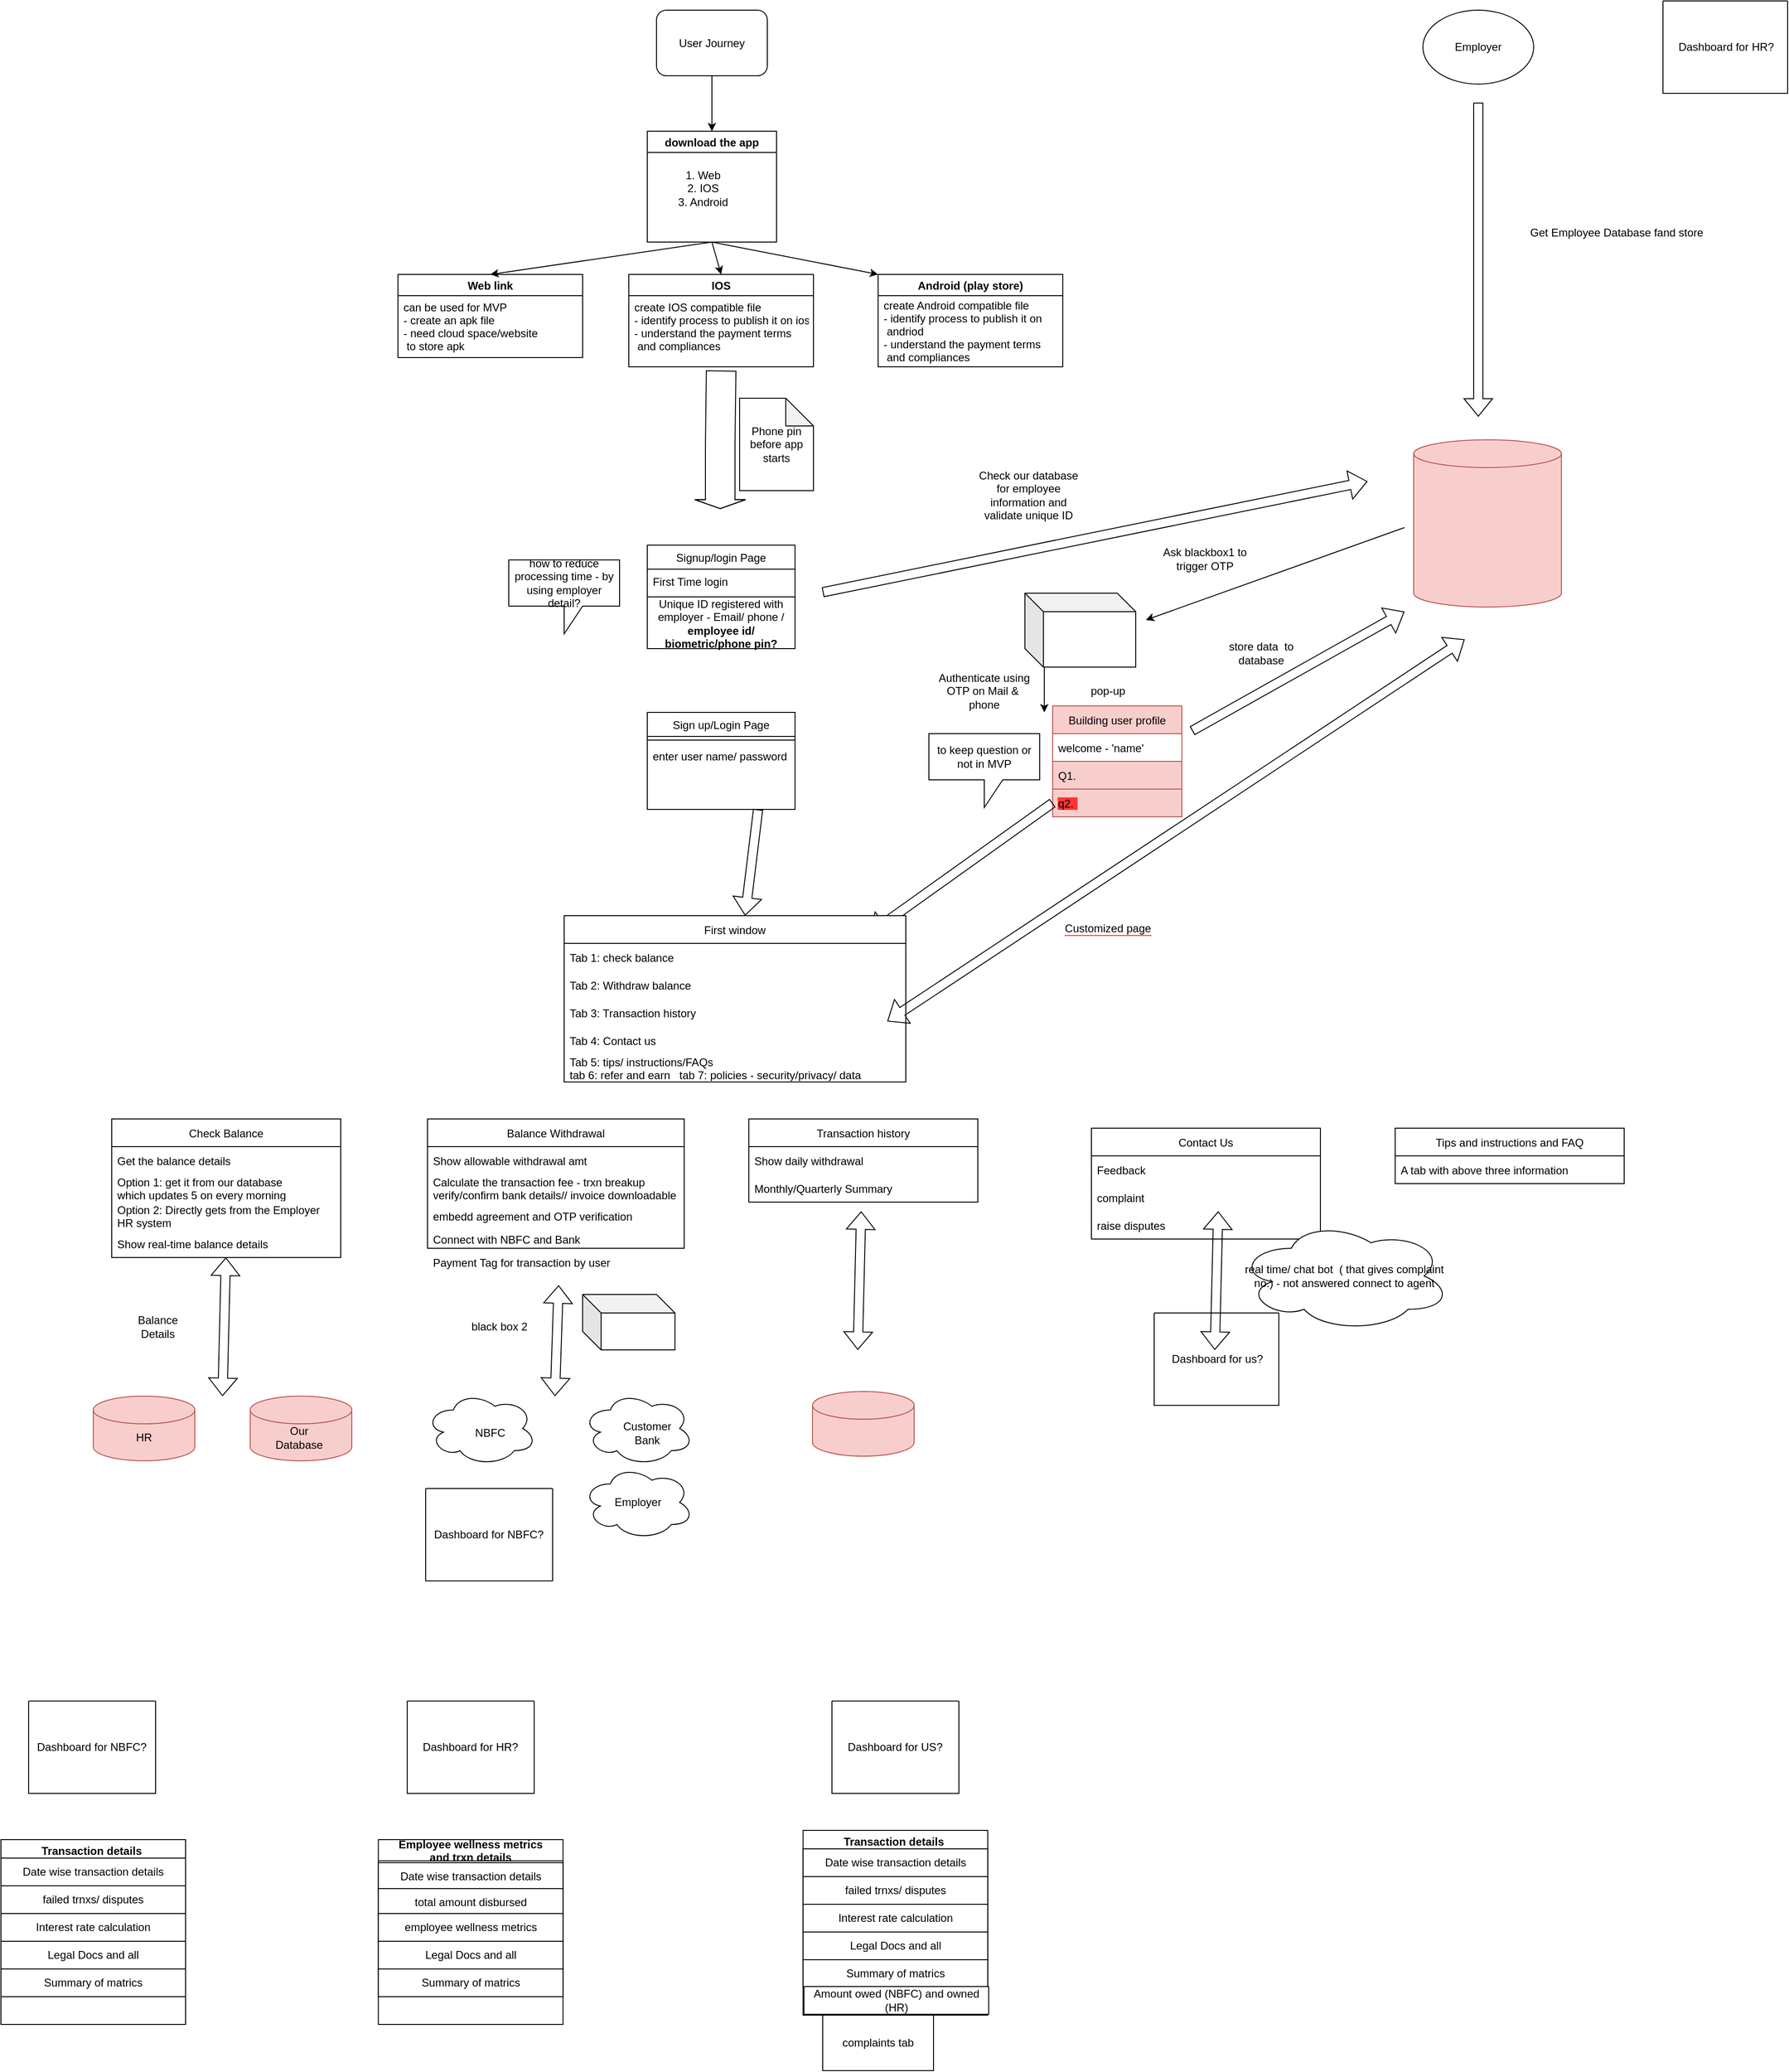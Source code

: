 <mxfile version="20.5.2" type="device"><diagram id="C5RBs43oDa-KdzZeNtuy" name="Page-1"><mxGraphModel dx="1422" dy="2005" grid="1" gridSize="10" guides="1" tooltips="1" connect="1" arrows="1" fold="1" page="1" pageScale="1" pageWidth="827" pageHeight="1169" math="0" shadow="0"><root><mxCell id="WIyWlLk6GJQsqaUBKTNV-0"/><mxCell id="WIyWlLk6GJQsqaUBKTNV-1" parent="WIyWlLk6GJQsqaUBKTNV-0"/><mxCell id="zkfFHV4jXpPFQw0GAbJ--17" value="Signup/login Page" style="swimlane;fontStyle=0;align=center;verticalAlign=top;childLayout=stackLayout;horizontal=1;startSize=26;horizontalStack=0;resizeParent=1;resizeLast=0;collapsible=1;marginBottom=0;rounded=0;shadow=0;strokeWidth=1;" parent="WIyWlLk6GJQsqaUBKTNV-1" vertex="1"><mxGeometry x="760" y="-561" width="160" height="112" as="geometry"><mxRectangle x="550" y="140" width="160" height="26" as="alternateBounds"/></mxGeometry></mxCell><mxCell id="zkfFHV4jXpPFQw0GAbJ--19" value="First Time login" style="text;align=left;verticalAlign=top;spacingLeft=4;spacingRight=4;overflow=hidden;rotatable=0;points=[[0,0.5],[1,0.5]];portConstraint=eastwest;rounded=0;shadow=0;html=0;" parent="zkfFHV4jXpPFQw0GAbJ--17" vertex="1"><mxGeometry y="26" width="160" height="26" as="geometry"/></mxCell><mxCell id="zkfFHV4jXpPFQw0GAbJ--23" value="" style="line;html=1;strokeWidth=1;align=left;verticalAlign=middle;spacingTop=-1;spacingLeft=3;spacingRight=3;rotatable=0;labelPosition=right;points=[];portConstraint=eastwest;" parent="zkfFHV4jXpPFQw0GAbJ--17" vertex="1"><mxGeometry y="52" width="160" height="8" as="geometry"/></mxCell><mxCell id="QGuestXav6TPNPqv-dfr-28" value="Unique ID registered with employer - Email/ phone / &lt;b&gt;employee id/ biometric/phone pin?&lt;/b&gt;" style="text;html=1;strokeColor=none;fillColor=none;align=center;verticalAlign=middle;whiteSpace=wrap;rounded=0;" parent="zkfFHV4jXpPFQw0GAbJ--17" vertex="1"><mxGeometry y="60" width="160" height="50" as="geometry"/></mxCell><mxCell id="QGuestXav6TPNPqv-dfr-0" value="User Journey" style="rounded=1;whiteSpace=wrap;html=1;" parent="WIyWlLk6GJQsqaUBKTNV-1" vertex="1"><mxGeometry x="770" y="-1140" width="120" height="71" as="geometry"/></mxCell><mxCell id="QGuestXav6TPNPqv-dfr-5" value="Web link" style="swimlane;" parent="WIyWlLk6GJQsqaUBKTNV-1" vertex="1"><mxGeometry x="490" y="-854" width="200" height="90" as="geometry"/></mxCell><mxCell id="zkfFHV4jXpPFQw0GAbJ--18" value="can be used for MVP &#10;- create an apk file &#10;- need cloud space/website&#10; to store apk&#10;" style="text;align=left;verticalAlign=top;spacingLeft=4;spacingRight=4;overflow=hidden;rotatable=0;points=[[0,0.5],[1,0.5]];portConstraint=eastwest;" parent="QGuestXav6TPNPqv-dfr-5" vertex="1"><mxGeometry y="22" width="180" height="78" as="geometry"/></mxCell><mxCell id="QGuestXav6TPNPqv-dfr-6" value="download the app" style="swimlane;" parent="WIyWlLk6GJQsqaUBKTNV-1" vertex="1"><mxGeometry x="760" y="-1009" width="140" height="120" as="geometry"/></mxCell><mxCell id="QGuestXav6TPNPqv-dfr-7" value="1. Web&lt;br&gt;2. IOS&lt;br&gt;3. Android" style="text;html=1;align=center;verticalAlign=middle;resizable=0;points=[];autosize=1;strokeColor=none;fillColor=none;" parent="QGuestXav6TPNPqv-dfr-6" vertex="1"><mxGeometry x="20" y="31.5" width="80" height="60" as="geometry"/></mxCell><mxCell id="QGuestXav6TPNPqv-dfr-13" value="" style="endArrow=classic;html=1;rounded=0;exitX=0.5;exitY=1;exitDx=0;exitDy=0;entryX=0.5;entryY=0;entryDx=0;entryDy=0;" parent="WIyWlLk6GJQsqaUBKTNV-1" source="QGuestXav6TPNPqv-dfr-6" target="QGuestXav6TPNPqv-dfr-5" edge="1"><mxGeometry width="50" height="50" relative="1" as="geometry"><mxPoint x="420" y="-714" as="sourcePoint"/><mxPoint x="470" y="-764" as="targetPoint"/></mxGeometry></mxCell><mxCell id="QGuestXav6TPNPqv-dfr-14" value="" style="endArrow=classic;html=1;rounded=0;exitX=0.5;exitY=1;exitDx=0;exitDy=0;entryX=0.5;entryY=0;entryDx=0;entryDy=0;" parent="WIyWlLk6GJQsqaUBKTNV-1" source="QGuestXav6TPNPqv-dfr-6" target="QGuestXav6TPNPqv-dfr-17" edge="1"><mxGeometry width="50" height="50" relative="1" as="geometry"><mxPoint x="420" y="-714" as="sourcePoint"/><mxPoint x="490" y="-694" as="targetPoint"/></mxGeometry></mxCell><mxCell id="QGuestXav6TPNPqv-dfr-17" value="IOS" style="swimlane;" parent="WIyWlLk6GJQsqaUBKTNV-1" vertex="1"><mxGeometry x="740" y="-854" width="200" height="100" as="geometry"/></mxCell><mxCell id="QGuestXav6TPNPqv-dfr-18" value="create IOS compatible file&#10;- identify process to publish it on ios&#10;- understand the payment terms&#10; and compliances&#10;" style="text;align=left;verticalAlign=top;spacingLeft=4;spacingRight=4;overflow=hidden;rotatable=0;points=[[0,0.5],[1,0.5]];portConstraint=eastwest;" parent="QGuestXav6TPNPqv-dfr-17" vertex="1"><mxGeometry y="22" width="200" height="78" as="geometry"/></mxCell><mxCell id="QGuestXav6TPNPqv-dfr-19" value="Android (play store)" style="swimlane;" parent="WIyWlLk6GJQsqaUBKTNV-1" vertex="1"><mxGeometry x="1010" y="-854" width="200" height="100" as="geometry"/></mxCell><mxCell id="QGuestXav6TPNPqv-dfr-20" value="create Android compatible file&#10;- identify process to publish it on&#10; andriod&#10;- understand the payment terms&#10; and compliances&#10;" style="text;align=left;verticalAlign=top;spacingLeft=4;spacingRight=4;overflow=hidden;rotatable=0;points=[[0,0.5],[1,0.5]];portConstraint=eastwest;" parent="QGuestXav6TPNPqv-dfr-19" vertex="1"><mxGeometry y="20" width="200" height="80" as="geometry"/></mxCell><mxCell id="QGuestXav6TPNPqv-dfr-21" value="" style="endArrow=classic;html=1;rounded=0;entryX=0;entryY=0;entryDx=0;entryDy=0;exitX=0.5;exitY=1;exitDx=0;exitDy=0;" parent="WIyWlLk6GJQsqaUBKTNV-1" source="QGuestXav6TPNPqv-dfr-6" target="QGuestXav6TPNPqv-dfr-19" edge="1"><mxGeometry width="50" height="50" relative="1" as="geometry"><mxPoint x="420" y="-714" as="sourcePoint"/><mxPoint x="650" y="-714" as="targetPoint"/></mxGeometry></mxCell><mxCell id="QGuestXav6TPNPqv-dfr-23" value="" style="shape=flexArrow;endArrow=classic;html=1;rounded=0;endWidth=22;endSize=2.92;width=32;" parent="WIyWlLk6GJQsqaUBKTNV-1" edge="1"><mxGeometry width="50" height="50" relative="1" as="geometry"><mxPoint x="840" y="-750" as="sourcePoint"/><mxPoint x="839" y="-600" as="targetPoint"/><Array as="points"><mxPoint x="839" y="-670"/></Array></mxGeometry></mxCell><mxCell id="QGuestXav6TPNPqv-dfr-24" value="Sign up/Login Page" style="swimlane;fontStyle=0;align=center;verticalAlign=top;childLayout=stackLayout;horizontal=1;startSize=26;horizontalStack=0;resizeParent=1;resizeLast=0;collapsible=1;marginBottom=0;rounded=0;shadow=0;strokeWidth=1;" parent="WIyWlLk6GJQsqaUBKTNV-1" vertex="1"><mxGeometry x="760" y="-380" width="160" height="105" as="geometry"><mxRectangle x="550" y="140" width="160" height="26" as="alternateBounds"/></mxGeometry></mxCell><mxCell id="QGuestXav6TPNPqv-dfr-26" value="" style="line;html=1;strokeWidth=1;align=left;verticalAlign=middle;spacingTop=-1;spacingLeft=3;spacingRight=3;rotatable=0;labelPosition=right;points=[];portConstraint=eastwest;" parent="QGuestXav6TPNPqv-dfr-24" vertex="1"><mxGeometry y="26" width="160" height="8" as="geometry"/></mxCell><mxCell id="QGuestXav6TPNPqv-dfr-27" value="enter user name/ password" style="text;align=left;verticalAlign=top;spacingLeft=4;spacingRight=4;overflow=hidden;rotatable=0;points=[[0,0.5],[1,0.5]];portConstraint=eastwest;" parent="QGuestXav6TPNPqv-dfr-24" vertex="1"><mxGeometry y="34" width="160" height="26" as="geometry"/></mxCell><mxCell id="QGuestXav6TPNPqv-dfr-29" value="" style="shape=flexArrow;endArrow=classic;html=1;rounded=0;" parent="WIyWlLk6GJQsqaUBKTNV-1" edge="1"><mxGeometry width="50" height="50" relative="1" as="geometry"><mxPoint x="950" y="-510" as="sourcePoint"/><mxPoint x="1540" y="-630" as="targetPoint"/></mxGeometry></mxCell><mxCell id="QGuestXav6TPNPqv-dfr-30" value="Authenticate using OTP on Mail &amp;amp;&amp;nbsp; phone" style="text;html=1;strokeColor=none;fillColor=none;align=center;verticalAlign=middle;whiteSpace=wrap;rounded=0;" parent="WIyWlLk6GJQsqaUBKTNV-1" vertex="1"><mxGeometry x="1070" y="-418" width="110" height="30" as="geometry"/></mxCell><mxCell id="QGuestXav6TPNPqv-dfr-31" value="Building user profile" style="swimlane;fontStyle=0;childLayout=stackLayout;horizontal=1;startSize=30;horizontalStack=0;resizeParent=1;resizeParentMax=0;resizeLast=0;collapsible=1;marginBottom=0;fillColor=#f8cecc;strokeColor=#b85450;" parent="WIyWlLk6GJQsqaUBKTNV-1" vertex="1"><mxGeometry x="1199" y="-387" width="140" height="120" as="geometry"/></mxCell><mxCell id="QGuestXav6TPNPqv-dfr-32" value="welcome - 'name'" style="text;strokeColor=none;fillColor=none;align=left;verticalAlign=middle;spacingLeft=4;spacingRight=4;overflow=hidden;points=[[0,0.5],[1,0.5]];portConstraint=eastwest;rotatable=0;" parent="QGuestXav6TPNPqv-dfr-31" vertex="1"><mxGeometry y="30" width="140" height="30" as="geometry"/></mxCell><mxCell id="QGuestXav6TPNPqv-dfr-33" value="Q1." style="text;strokeColor=#b85450;fillColor=#f8cecc;align=left;verticalAlign=middle;spacingLeft=4;spacingRight=4;overflow=hidden;points=[[0,0.5],[1,0.5]];portConstraint=eastwest;rotatable=0;" parent="QGuestXav6TPNPqv-dfr-31" vertex="1"><mxGeometry y="60" width="140" height="30" as="geometry"/></mxCell><mxCell id="QGuestXav6TPNPqv-dfr-34" value="q2. " style="text;strokeColor=#b85450;fillColor=#f8cecc;align=left;verticalAlign=middle;spacingLeft=4;spacingRight=4;overflow=hidden;points=[[0,0.5],[1,0.5]];portConstraint=eastwest;rotatable=0;labelBackgroundColor=#FF3333;" parent="QGuestXav6TPNPqv-dfr-31" vertex="1"><mxGeometry y="90" width="140" height="30" as="geometry"/></mxCell><mxCell id="QGuestXav6TPNPqv-dfr-35" value="pop-up" style="text;html=1;strokeColor=none;fillColor=none;align=center;verticalAlign=middle;whiteSpace=wrap;rounded=0;" parent="WIyWlLk6GJQsqaUBKTNV-1" vertex="1"><mxGeometry x="1229" y="-418" width="60" height="30" as="geometry"/></mxCell><mxCell id="QGuestXav6TPNPqv-dfr-36" value="" style="shape=cylinder3;whiteSpace=wrap;html=1;boundedLbl=1;backgroundOutline=1;size=15;labelBackgroundColor=#FF3333;fillColor=#f8cecc;strokeColor=#b85450;" parent="WIyWlLk6GJQsqaUBKTNV-1" vertex="1"><mxGeometry x="1590" y="-675" width="160" height="181" as="geometry"/></mxCell><mxCell id="QGuestXav6TPNPqv-dfr-37" value="" style="shape=flexArrow;endArrow=classic;html=1;rounded=0;exitX=1.079;exitY=-0.1;exitDx=0;exitDy=0;exitPerimeter=0;" parent="WIyWlLk6GJQsqaUBKTNV-1" source="QGuestXav6TPNPqv-dfr-32" edge="1"><mxGeometry width="50" height="50" relative="1" as="geometry"><mxPoint x="1359" y="-328" as="sourcePoint"/><mxPoint x="1580" y="-489" as="targetPoint"/></mxGeometry></mxCell><mxCell id="QGuestXav6TPNPqv-dfr-38" value="store data&amp;nbsp; to database" style="text;html=1;strokeColor=none;fillColor=none;align=center;verticalAlign=middle;whiteSpace=wrap;rounded=0;" parent="WIyWlLk6GJQsqaUBKTNV-1" vertex="1"><mxGeometry x="1370" y="-459" width="110" height="30" as="geometry"/></mxCell><mxCell id="QGuestXav6TPNPqv-dfr-40" value="&lt;span style=&quot;background-color: rgb(255, 255, 255);&quot;&gt;Customized page&lt;/span&gt;" style="text;html=1;strokeColor=none;fillColor=none;align=center;verticalAlign=middle;whiteSpace=wrap;rounded=0;labelBackgroundColor=#FF3333;" parent="WIyWlLk6GJQsqaUBKTNV-1" vertex="1"><mxGeometry x="1209" y="-170" width="100" height="47" as="geometry"/></mxCell><mxCell id="QGuestXav6TPNPqv-dfr-43" value="" style="shape=flexArrow;endArrow=classic;html=1;rounded=0;exitX=0.75;exitY=1;exitDx=0;exitDy=0;" parent="WIyWlLk6GJQsqaUBKTNV-1" source="QGuestXav6TPNPqv-dfr-24" target="QGuestXav6TPNPqv-dfr-45" edge="1"><mxGeometry width="50" height="50" relative="1" as="geometry"><mxPoint x="600" y="410" as="sourcePoint"/><mxPoint x="650" y="400" as="targetPoint"/></mxGeometry></mxCell><mxCell id="QGuestXav6TPNPqv-dfr-44" value="" style="shape=flexArrow;endArrow=classic;html=1;rounded=0;exitX=0;exitY=0.5;exitDx=0;exitDy=0;" parent="WIyWlLk6GJQsqaUBKTNV-1" source="QGuestXav6TPNPqv-dfr-34" edge="1"><mxGeometry width="50" height="50" relative="1" as="geometry"><mxPoint x="730" y="251" as="sourcePoint"/><mxPoint x="1000" y="-140" as="targetPoint"/><Array as="points"/></mxGeometry></mxCell><mxCell id="QGuestXav6TPNPqv-dfr-45" value="First window" style="swimlane;fontStyle=0;childLayout=stackLayout;horizontal=1;startSize=30;horizontalStack=0;resizeParent=1;resizeParentMax=0;resizeLast=0;collapsible=1;marginBottom=0;labelBackgroundColor=#FFFFFF;" parent="WIyWlLk6GJQsqaUBKTNV-1" vertex="1"><mxGeometry x="670" y="-160" width="370" height="180" as="geometry"/></mxCell><mxCell id="QGuestXav6TPNPqv-dfr-46" value="Tab 1: check balance" style="text;strokeColor=none;fillColor=none;align=left;verticalAlign=middle;spacingLeft=4;spacingRight=4;overflow=hidden;points=[[0,0.5],[1,0.5]];portConstraint=eastwest;rotatable=0;labelBackgroundColor=#FFFFFF;" parent="QGuestXav6TPNPqv-dfr-45" vertex="1"><mxGeometry y="30" width="370" height="30" as="geometry"/></mxCell><mxCell id="QGuestXav6TPNPqv-dfr-47" value="Tab 2: Withdraw balance" style="text;strokeColor=none;fillColor=none;align=left;verticalAlign=middle;spacingLeft=4;spacingRight=4;overflow=hidden;points=[[0,0.5],[1,0.5]];portConstraint=eastwest;rotatable=0;labelBackgroundColor=#FFFFFF;" parent="QGuestXav6TPNPqv-dfr-45" vertex="1"><mxGeometry y="60" width="370" height="30" as="geometry"/></mxCell><mxCell id="QGuestXav6TPNPqv-dfr-48" value="Tab 3: Transaction history " style="text;strokeColor=none;fillColor=none;align=left;verticalAlign=middle;spacingLeft=4;spacingRight=4;overflow=hidden;points=[[0,0.5],[1,0.5]];portConstraint=eastwest;rotatable=0;labelBackgroundColor=#FFFFFF;" parent="QGuestXav6TPNPqv-dfr-45" vertex="1"><mxGeometry y="90" width="370" height="30" as="geometry"/></mxCell><mxCell id="QGuestXav6TPNPqv-dfr-53" value="Tab 4: Contact us" style="text;strokeColor=none;fillColor=none;align=left;verticalAlign=middle;spacingLeft=4;spacingRight=4;overflow=hidden;points=[[0,0.5],[1,0.5]];portConstraint=eastwest;rotatable=0;labelBackgroundColor=#FFFFFF;" parent="QGuestXav6TPNPqv-dfr-45" vertex="1"><mxGeometry y="120" width="370" height="30" as="geometry"/></mxCell><mxCell id="_2GDeqzC_nUETZn9byXy-40" value="Tab 5: tips/ instructions/FAQs&#10;tab 6: refer and earn   tab 7: policies - security/privacy/ data" style="text;strokeColor=none;fillColor=none;align=left;verticalAlign=middle;spacingLeft=4;spacingRight=4;overflow=hidden;points=[[0,0.5],[1,0.5]];portConstraint=eastwest;rotatable=0;labelBackgroundColor=#FFFFFF;" parent="QGuestXav6TPNPqv-dfr-45" vertex="1"><mxGeometry y="150" width="370" height="30" as="geometry"/></mxCell><mxCell id="QGuestXav6TPNPqv-dfr-56" value="" style="endArrow=classic;html=1;rounded=0;exitX=0.5;exitY=1;exitDx=0;exitDy=0;entryX=0.5;entryY=0;entryDx=0;entryDy=0;" parent="WIyWlLk6GJQsqaUBKTNV-1" source="QGuestXav6TPNPqv-dfr-0" target="QGuestXav6TPNPqv-dfr-6" edge="1"><mxGeometry width="50" height="50" relative="1" as="geometry"><mxPoint x="800" y="-929" as="sourcePoint"/><mxPoint x="850" y="-979" as="targetPoint"/></mxGeometry></mxCell><mxCell id="QGuestXav6TPNPqv-dfr-60" value="" style="shape=flexArrow;endArrow=classic;startArrow=classic;html=1;rounded=0;entryX=0.145;entryY=1;entryDx=0;entryDy=-4.35;entryPerimeter=0;exitX=1;exitY=0.5;exitDx=0;exitDy=0;" parent="WIyWlLk6GJQsqaUBKTNV-1" edge="1"><mxGeometry width="100" height="100" relative="1" as="geometry"><mxPoint x="1020" y="-45.65" as="sourcePoint"/><mxPoint x="1645.2" y="-459.0" as="targetPoint"/></mxGeometry></mxCell><mxCell id="QGuestXav6TPNPqv-dfr-63" value="Balance Withdrawal" style="swimlane;fontStyle=0;childLayout=stackLayout;horizontal=1;startSize=30;horizontalStack=0;resizeParent=1;resizeParentMax=0;resizeLast=0;collapsible=1;marginBottom=0;labelBackgroundColor=#FFFFFF;" parent="WIyWlLk6GJQsqaUBKTNV-1" vertex="1"><mxGeometry x="522" y="60" width="278" height="140" as="geometry"/></mxCell><mxCell id="QGuestXav6TPNPqv-dfr-64" value="Show allowable withdrawal amt" style="text;strokeColor=none;fillColor=none;align=left;verticalAlign=middle;spacingLeft=4;spacingRight=4;overflow=hidden;points=[[0,0.5],[1,0.5]];portConstraint=eastwest;rotatable=0;labelBackgroundColor=#FFFFFF;" parent="QGuestXav6TPNPqv-dfr-63" vertex="1"><mxGeometry y="30" width="278" height="30" as="geometry"/></mxCell><mxCell id="QGuestXav6TPNPqv-dfr-65" value="Calculate the transaction fee - trxn breakup&#10;verify/confirm bank details// invoice downloadable" style="text;strokeColor=none;fillColor=none;align=left;verticalAlign=middle;spacingLeft=4;spacingRight=4;overflow=hidden;points=[[0,0.5],[1,0.5]];portConstraint=eastwest;rotatable=0;labelBackgroundColor=#FFFFFF;" parent="QGuestXav6TPNPqv-dfr-63" vertex="1"><mxGeometry y="60" width="278" height="30" as="geometry"/></mxCell><mxCell id="QGuestXav6TPNPqv-dfr-66" value="embedd agreement and OTP verification " style="text;strokeColor=none;fillColor=none;align=left;verticalAlign=middle;spacingLeft=4;spacingRight=4;overflow=hidden;points=[[0,0.5],[1,0.5]];portConstraint=eastwest;rotatable=0;labelBackgroundColor=#FFFFFF;" parent="QGuestXav6TPNPqv-dfr-63" vertex="1"><mxGeometry y="90" width="278" height="30" as="geometry"/></mxCell><mxCell id="QGuestXav6TPNPqv-dfr-67" value="Connect with NBFC and Bank" style="text;strokeColor=none;fillColor=none;align=left;verticalAlign=middle;spacingLeft=4;spacingRight=4;overflow=hidden;points=[[0,0.5],[1,0.5]];portConstraint=eastwest;rotatable=0;labelBackgroundColor=#FFFFFF;" parent="QGuestXav6TPNPqv-dfr-63" vertex="1"><mxGeometry y="120" width="278" height="20" as="geometry"/></mxCell><mxCell id="QGuestXav6TPNPqv-dfr-68" value="Transaction history" style="swimlane;fontStyle=0;childLayout=stackLayout;horizontal=1;startSize=30;horizontalStack=0;resizeParent=1;resizeParentMax=0;resizeLast=0;collapsible=1;marginBottom=0;labelBackgroundColor=#FFFFFF;" parent="WIyWlLk6GJQsqaUBKTNV-1" vertex="1"><mxGeometry x="870" y="60" width="248" height="90" as="geometry"/></mxCell><mxCell id="QGuestXav6TPNPqv-dfr-69" value="Show daily withdrawal" style="text;strokeColor=none;fillColor=none;align=left;verticalAlign=middle;spacingLeft=4;spacingRight=4;overflow=hidden;points=[[0,0.5],[1,0.5]];portConstraint=eastwest;rotatable=0;labelBackgroundColor=#FFFFFF;" parent="QGuestXav6TPNPqv-dfr-68" vertex="1"><mxGeometry y="30" width="248" height="30" as="geometry"/></mxCell><mxCell id="QGuestXav6TPNPqv-dfr-70" value="Monthly/Quarterly Summary" style="text;strokeColor=none;fillColor=none;align=left;verticalAlign=middle;spacingLeft=4;spacingRight=4;overflow=hidden;points=[[0,0.5],[1,0.5]];portConstraint=eastwest;rotatable=0;labelBackgroundColor=#FFFFFF;" parent="QGuestXav6TPNPqv-dfr-68" vertex="1"><mxGeometry y="60" width="248" height="30" as="geometry"/></mxCell><mxCell id="QGuestXav6TPNPqv-dfr-73" value="Contact Us" style="swimlane;fontStyle=0;childLayout=stackLayout;horizontal=1;startSize=30;horizontalStack=0;resizeParent=1;resizeParentMax=0;resizeLast=0;collapsible=1;marginBottom=0;labelBackgroundColor=#FFFFFF;" parent="WIyWlLk6GJQsqaUBKTNV-1" vertex="1"><mxGeometry x="1241" y="70" width="248" height="120" as="geometry"/></mxCell><mxCell id="QGuestXav6TPNPqv-dfr-74" value="Feedback " style="text;strokeColor=none;fillColor=none;align=left;verticalAlign=middle;spacingLeft=4;spacingRight=4;overflow=hidden;points=[[0,0.5],[1,0.5]];portConstraint=eastwest;rotatable=0;labelBackgroundColor=#FFFFFF;" parent="QGuestXav6TPNPqv-dfr-73" vertex="1"><mxGeometry y="30" width="248" height="30" as="geometry"/></mxCell><mxCell id="QGuestXav6TPNPqv-dfr-75" value="complaint" style="text;strokeColor=none;fillColor=none;align=left;verticalAlign=middle;spacingLeft=4;spacingRight=4;overflow=hidden;points=[[0,0.5],[1,0.5]];portConstraint=eastwest;rotatable=0;labelBackgroundColor=#FFFFFF;" parent="QGuestXav6TPNPqv-dfr-73" vertex="1"><mxGeometry y="60" width="248" height="30" as="geometry"/></mxCell><mxCell id="QGuestXav6TPNPqv-dfr-76" value="raise disputes" style="text;strokeColor=none;fillColor=none;align=left;verticalAlign=middle;spacingLeft=4;spacingRight=4;overflow=hidden;points=[[0,0.5],[1,0.5]];portConstraint=eastwest;rotatable=0;labelBackgroundColor=#FFFFFF;" parent="QGuestXav6TPNPqv-dfr-73" vertex="1"><mxGeometry y="90" width="248" height="30" as="geometry"/></mxCell><mxCell id="QGuestXav6TPNPqv-dfr-78" value="Check Balance" style="swimlane;fontStyle=0;childLayout=stackLayout;horizontal=1;startSize=30;horizontalStack=0;resizeParent=1;resizeParentMax=0;resizeLast=0;collapsible=1;marginBottom=0;labelBackgroundColor=#FFFFFF;" parent="WIyWlLk6GJQsqaUBKTNV-1" vertex="1"><mxGeometry x="180" y="60" width="248" height="150" as="geometry"/></mxCell><mxCell id="QGuestXav6TPNPqv-dfr-79" value="Get the balance details" style="text;strokeColor=none;fillColor=none;align=left;verticalAlign=middle;spacingLeft=4;spacingRight=4;overflow=hidden;points=[[0,0.5],[1,0.5]];portConstraint=eastwest;rotatable=0;labelBackgroundColor=#FFFFFF;" parent="QGuestXav6TPNPqv-dfr-78" vertex="1"><mxGeometry y="30" width="248" height="30" as="geometry"/></mxCell><mxCell id="QGuestXav6TPNPqv-dfr-80" value="Option 1: get it from our database &#10;which updates 5 on every morning" style="text;strokeColor=none;fillColor=none;align=left;verticalAlign=middle;spacingLeft=4;spacingRight=4;overflow=hidden;points=[[0,0.5],[1,0.5]];portConstraint=eastwest;rotatable=0;labelBackgroundColor=#FFFFFF;" parent="QGuestXav6TPNPqv-dfr-78" vertex="1"><mxGeometry y="60" width="248" height="30" as="geometry"/></mxCell><mxCell id="QGuestXav6TPNPqv-dfr-81" value="Option 2: Directly gets from the Employer&#10;HR system" style="text;strokeColor=none;fillColor=none;align=left;verticalAlign=middle;spacingLeft=4;spacingRight=4;overflow=hidden;points=[[0,0.5],[1,0.5]];portConstraint=eastwest;rotatable=0;labelBackgroundColor=#FFFFFF;" parent="QGuestXav6TPNPqv-dfr-78" vertex="1"><mxGeometry y="90" width="248" height="30" as="geometry"/></mxCell><mxCell id="QGuestXav6TPNPqv-dfr-82" value="Show real-time balance details" style="text;strokeColor=none;fillColor=none;align=left;verticalAlign=middle;spacingLeft=4;spacingRight=4;overflow=hidden;points=[[0,0.5],[1,0.5]];portConstraint=eastwest;rotatable=0;labelBackgroundColor=#FFFFFF;" parent="QGuestXav6TPNPqv-dfr-78" vertex="1"><mxGeometry y="120" width="248" height="30" as="geometry"/></mxCell><mxCell id="_2GDeqzC_nUETZn9byXy-0" value="Check our database for employee information and validate unique ID" style="text;html=1;strokeColor=none;fillColor=none;align=center;verticalAlign=middle;whiteSpace=wrap;rounded=0;" parent="WIyWlLk6GJQsqaUBKTNV-1" vertex="1"><mxGeometry x="1118" y="-630" width="110" height="30" as="geometry"/></mxCell><mxCell id="_2GDeqzC_nUETZn9byXy-5" value="Employer" style="ellipse;whiteSpace=wrap;html=1;" parent="WIyWlLk6GJQsqaUBKTNV-1" vertex="1"><mxGeometry x="1600" y="-1140" width="120" height="80" as="geometry"/></mxCell><mxCell id="_2GDeqzC_nUETZn9byXy-6" value="Get Employee Database fand store" style="text;html=1;strokeColor=none;fillColor=none;align=center;verticalAlign=middle;whiteSpace=wrap;rounded=0;" parent="WIyWlLk6GJQsqaUBKTNV-1" vertex="1"><mxGeometry x="1690" y="-919" width="240" height="39" as="geometry"/></mxCell><mxCell id="_2GDeqzC_nUETZn9byXy-7" value="" style="shape=flexArrow;endArrow=classic;html=1;rounded=0;" parent="WIyWlLk6GJQsqaUBKTNV-1" edge="1"><mxGeometry width="50" height="50" relative="1" as="geometry"><mxPoint x="1660" y="-1040" as="sourcePoint"/><mxPoint x="1660" y="-700" as="targetPoint"/></mxGeometry></mxCell><mxCell id="_2GDeqzC_nUETZn9byXy-10" value="" style="shape=cube;whiteSpace=wrap;html=1;boundedLbl=1;backgroundOutline=1;darkOpacity=0.05;darkOpacity2=0.1;" parent="WIyWlLk6GJQsqaUBKTNV-1" vertex="1"><mxGeometry x="1169" y="-509" width="120" height="80" as="geometry"/></mxCell><mxCell id="_2GDeqzC_nUETZn9byXy-11" value="" style="endArrow=classic;html=1;rounded=0;" parent="WIyWlLk6GJQsqaUBKTNV-1" edge="1"><mxGeometry width="50" height="50" relative="1" as="geometry"><mxPoint x="1580" y="-580" as="sourcePoint"/><mxPoint x="1300" y="-480" as="targetPoint"/></mxGeometry></mxCell><mxCell id="_2GDeqzC_nUETZn9byXy-12" value="" style="endArrow=classic;html=1;rounded=0;" parent="WIyWlLk6GJQsqaUBKTNV-1" edge="1"><mxGeometry width="50" height="50" relative="1" as="geometry"><mxPoint x="1190" y="-429" as="sourcePoint"/><mxPoint x="1190" y="-380" as="targetPoint"/></mxGeometry></mxCell><mxCell id="_2GDeqzC_nUETZn9byXy-13" value="Ask blackbox1 to trigger OTP" style="text;html=1;strokeColor=none;fillColor=none;align=center;verticalAlign=middle;whiteSpace=wrap;rounded=0;" parent="WIyWlLk6GJQsqaUBKTNV-1" vertex="1"><mxGeometry x="1309" y="-561" width="110" height="30" as="geometry"/></mxCell><mxCell id="_2GDeqzC_nUETZn9byXy-14" value="" style="shape=cylinder3;whiteSpace=wrap;html=1;boundedLbl=1;backgroundOutline=1;size=15;labelBackgroundColor=#FF3333;fillColor=#f8cecc;strokeColor=#b85450;" parent="WIyWlLk6GJQsqaUBKTNV-1" vertex="1"><mxGeometry x="330" y="360" width="110" height="70" as="geometry"/></mxCell><mxCell id="_2GDeqzC_nUETZn9byXy-15" value="" style="shape=flexArrow;endArrow=classic;startArrow=classic;html=1;rounded=0;" parent="WIyWlLk6GJQsqaUBKTNV-1" target="QGuestXav6TPNPqv-dfr-82" edge="1"><mxGeometry width="100" height="100" relative="1" as="geometry"><mxPoint x="300" y="360" as="sourcePoint"/><mxPoint x="400" y="260" as="targetPoint"/><Array as="points"/></mxGeometry></mxCell><mxCell id="_2GDeqzC_nUETZn9byXy-16" value="Balance Details" style="text;html=1;strokeColor=none;fillColor=none;align=center;verticalAlign=middle;whiteSpace=wrap;rounded=0;" parent="WIyWlLk6GJQsqaUBKTNV-1" vertex="1"><mxGeometry x="200" y="270" width="60" height="30" as="geometry"/></mxCell><mxCell id="_2GDeqzC_nUETZn9byXy-17" value="" style="shape=cylinder3;whiteSpace=wrap;html=1;boundedLbl=1;backgroundOutline=1;size=15;labelBackgroundColor=#FF3333;fillColor=#f8cecc;strokeColor=#b85450;" parent="WIyWlLk6GJQsqaUBKTNV-1" vertex="1"><mxGeometry x="160" y="360" width="110" height="70" as="geometry"/></mxCell><mxCell id="_2GDeqzC_nUETZn9byXy-18" value="HR" style="text;html=1;strokeColor=none;fillColor=none;align=center;verticalAlign=middle;whiteSpace=wrap;rounded=0;" parent="WIyWlLk6GJQsqaUBKTNV-1" vertex="1"><mxGeometry x="185" y="390" width="60" height="30" as="geometry"/></mxCell><mxCell id="_2GDeqzC_nUETZn9byXy-19" value="Our Database" style="text;html=1;strokeColor=none;fillColor=none;align=center;verticalAlign=middle;whiteSpace=wrap;rounded=0;" parent="WIyWlLk6GJQsqaUBKTNV-1" vertex="1"><mxGeometry x="353" y="390" width="60" height="30" as="geometry"/></mxCell><mxCell id="_2GDeqzC_nUETZn9byXy-20" value="" style="ellipse;shape=cloud;whiteSpace=wrap;html=1;" parent="WIyWlLk6GJQsqaUBKTNV-1" vertex="1"><mxGeometry x="520" y="355" width="120" height="80" as="geometry"/></mxCell><mxCell id="_2GDeqzC_nUETZn9byXy-21" value="" style="ellipse;shape=cloud;whiteSpace=wrap;html=1;" parent="WIyWlLk6GJQsqaUBKTNV-1" vertex="1"><mxGeometry x="690" y="355" width="120" height="80" as="geometry"/></mxCell><mxCell id="_2GDeqzC_nUETZn9byXy-22" value="" style="shape=flexArrow;endArrow=classic;startArrow=classic;html=1;rounded=0;" parent="WIyWlLk6GJQsqaUBKTNV-1" edge="1"><mxGeometry width="100" height="100" relative="1" as="geometry"><mxPoint x="660" y="360" as="sourcePoint"/><mxPoint x="664" y="240" as="targetPoint"/><Array as="points"/></mxGeometry></mxCell><mxCell id="_2GDeqzC_nUETZn9byXy-23" value="NBFC" style="text;html=1;strokeColor=none;fillColor=none;align=center;verticalAlign=middle;whiteSpace=wrap;rounded=0;" parent="WIyWlLk6GJQsqaUBKTNV-1" vertex="1"><mxGeometry x="560" y="380" width="60" height="40" as="geometry"/></mxCell><mxCell id="_2GDeqzC_nUETZn9byXy-24" value="Customer Bank" style="text;html=1;strokeColor=none;fillColor=none;align=center;verticalAlign=middle;whiteSpace=wrap;rounded=0;" parent="WIyWlLk6GJQsqaUBKTNV-1" vertex="1"><mxGeometry x="730" y="380" width="60" height="40" as="geometry"/></mxCell><mxCell id="_2GDeqzC_nUETZn9byXy-25" value="" style="shape=cube;whiteSpace=wrap;html=1;boundedLbl=1;backgroundOutline=1;darkOpacity=0.05;darkOpacity2=0.1;" parent="WIyWlLk6GJQsqaUBKTNV-1" vertex="1"><mxGeometry x="690" y="250" width="100" height="60" as="geometry"/></mxCell><mxCell id="_2GDeqzC_nUETZn9byXy-26" value="black box 2" style="text;html=1;strokeColor=none;fillColor=none;align=center;verticalAlign=middle;whiteSpace=wrap;rounded=0;" parent="WIyWlLk6GJQsqaUBKTNV-1" vertex="1"><mxGeometry x="560" y="270" width="80" height="30" as="geometry"/></mxCell><mxCell id="_2GDeqzC_nUETZn9byXy-27" value="Payment Tag for transaction by user " style="text;strokeColor=none;fillColor=none;align=left;verticalAlign=middle;spacingLeft=4;spacingRight=4;overflow=hidden;points=[[0,0.5],[1,0.5]];portConstraint=eastwest;rotatable=0;labelBackgroundColor=#FFFFFF;" parent="WIyWlLk6GJQsqaUBKTNV-1" vertex="1"><mxGeometry x="522" y="200" width="248" height="30" as="geometry"/></mxCell><mxCell id="_2GDeqzC_nUETZn9byXy-28" value="" style="shape=cylinder3;whiteSpace=wrap;html=1;boundedLbl=1;backgroundOutline=1;size=15;labelBackgroundColor=#FF3333;fillColor=#f8cecc;strokeColor=#b85450;" parent="WIyWlLk6GJQsqaUBKTNV-1" vertex="1"><mxGeometry x="939" y="355" width="110" height="70" as="geometry"/></mxCell><mxCell id="_2GDeqzC_nUETZn9byXy-29" value="" style="shape=flexArrow;endArrow=classic;startArrow=classic;html=1;rounded=0;" parent="WIyWlLk6GJQsqaUBKTNV-1" edge="1"><mxGeometry width="100" height="100" relative="1" as="geometry"><mxPoint x="988" y="310" as="sourcePoint"/><mxPoint x="991.636" y="160" as="targetPoint"/><Array as="points"/></mxGeometry></mxCell><mxCell id="_2GDeqzC_nUETZn9byXy-30" value="" style="swimlane;startSize=0;" parent="WIyWlLk6GJQsqaUBKTNV-1" vertex="1"><mxGeometry x="1309" y="270" width="135" height="100" as="geometry"/></mxCell><mxCell id="_2GDeqzC_nUETZn9byXy-31" value="Dashboard for us?" style="text;html=1;align=center;verticalAlign=middle;resizable=0;points=[];autosize=1;strokeColor=none;fillColor=none;" parent="_2GDeqzC_nUETZn9byXy-30" vertex="1"><mxGeometry x="7.5" y="35" width="120" height="30" as="geometry"/></mxCell><mxCell id="_2GDeqzC_nUETZn9byXy-32" value="" style="swimlane;startSize=0;" parent="WIyWlLk6GJQsqaUBKTNV-1" vertex="1"><mxGeometry x="1860" y="-1150" width="135" height="100" as="geometry"/></mxCell><mxCell id="_2GDeqzC_nUETZn9byXy-33" value="Dashboard for HR?" style="text;html=1;align=center;verticalAlign=middle;resizable=0;points=[];autosize=1;strokeColor=none;fillColor=none;" parent="_2GDeqzC_nUETZn9byXy-32" vertex="1"><mxGeometry x="2.5" y="35" width="130" height="30" as="geometry"/></mxCell><mxCell id="_2GDeqzC_nUETZn9byXy-34" value="" style="swimlane;startSize=0;" parent="WIyWlLk6GJQsqaUBKTNV-1" vertex="1"><mxGeometry x="520" y="460" width="137.5" height="100" as="geometry"/></mxCell><mxCell id="_2GDeqzC_nUETZn9byXy-35" value="Dashboard for NBFC?" style="text;html=1;align=center;verticalAlign=middle;resizable=0;points=[];autosize=1;strokeColor=none;fillColor=none;" parent="_2GDeqzC_nUETZn9byXy-34" vertex="1"><mxGeometry x="-2.5" y="35" width="140" height="30" as="geometry"/></mxCell><mxCell id="_2GDeqzC_nUETZn9byXy-36" value="Tips and instructions and FAQ" style="swimlane;fontStyle=0;childLayout=stackLayout;horizontal=1;startSize=30;horizontalStack=0;resizeParent=1;resizeParentMax=0;resizeLast=0;collapsible=1;marginBottom=0;labelBackgroundColor=#FFFFFF;" parent="WIyWlLk6GJQsqaUBKTNV-1" vertex="1"><mxGeometry x="1570" y="70" width="248" height="60" as="geometry"/></mxCell><mxCell id="_2GDeqzC_nUETZn9byXy-37" value="A tab with above three information" style="text;strokeColor=none;fillColor=none;align=left;verticalAlign=middle;spacingLeft=4;spacingRight=4;overflow=hidden;points=[[0,0.5],[1,0.5]];portConstraint=eastwest;rotatable=0;labelBackgroundColor=#FFFFFF;" parent="_2GDeqzC_nUETZn9byXy-36" vertex="1"><mxGeometry y="30" width="248" height="30" as="geometry"/></mxCell><mxCell id="_2GDeqzC_nUETZn9byXy-41" value="" style="swimlane;startSize=0;" parent="WIyWlLk6GJQsqaUBKTNV-1" vertex="1"><mxGeometry x="90" y="690" width="137.5" height="100" as="geometry"/></mxCell><mxCell id="_2GDeqzC_nUETZn9byXy-42" value="Dashboard for NBFC?" style="text;html=1;align=center;verticalAlign=middle;resizable=0;points=[];autosize=1;strokeColor=none;fillColor=none;" parent="_2GDeqzC_nUETZn9byXy-41" vertex="1"><mxGeometry x="-2.5" y="35" width="140" height="30" as="geometry"/></mxCell><mxCell id="_2GDeqzC_nUETZn9byXy-43" value="" style="swimlane;startSize=0;" parent="WIyWlLk6GJQsqaUBKTNV-1" vertex="1"><mxGeometry x="500" y="690" width="137.5" height="100" as="geometry"/></mxCell><mxCell id="_2GDeqzC_nUETZn9byXy-44" value="Dashboard for HR?" style="text;html=1;align=center;verticalAlign=middle;resizable=0;points=[];autosize=1;strokeColor=none;fillColor=none;" parent="_2GDeqzC_nUETZn9byXy-43" vertex="1"><mxGeometry x="2.5" y="35" width="130" height="30" as="geometry"/></mxCell><mxCell id="_2GDeqzC_nUETZn9byXy-45" value="" style="swimlane;startSize=0;" parent="WIyWlLk6GJQsqaUBKTNV-1" vertex="1"><mxGeometry x="960" y="690" width="137.5" height="100" as="geometry"/></mxCell><mxCell id="_2GDeqzC_nUETZn9byXy-46" value="Dashboard for US?" style="text;html=1;align=center;verticalAlign=middle;resizable=0;points=[];autosize=1;strokeColor=none;fillColor=none;" parent="_2GDeqzC_nUETZn9byXy-45" vertex="1"><mxGeometry x="2.5" y="35" width="130" height="30" as="geometry"/></mxCell><mxCell id="_2GDeqzC_nUETZn9byXy-47" value="Transaction details " style="swimlane;" parent="WIyWlLk6GJQsqaUBKTNV-1" vertex="1"><mxGeometry x="60" y="840" width="200" height="200" as="geometry"/></mxCell><mxCell id="_2GDeqzC_nUETZn9byXy-50" value="Date wise transaction details" style="whiteSpace=wrap;html=1;" parent="_2GDeqzC_nUETZn9byXy-47" vertex="1"><mxGeometry y="20" width="200" height="30" as="geometry"/></mxCell><mxCell id="_2GDeqzC_nUETZn9byXy-51" value="failed trnxs/ disputes" style="whiteSpace=wrap;html=1;" parent="_2GDeqzC_nUETZn9byXy-47" vertex="1"><mxGeometry y="50" width="200" height="30" as="geometry"/></mxCell><mxCell id="_2GDeqzC_nUETZn9byXy-52" value="Interest rate calculation" style="whiteSpace=wrap;html=1;" parent="_2GDeqzC_nUETZn9byXy-47" vertex="1"><mxGeometry y="80" width="200" height="30" as="geometry"/></mxCell><mxCell id="_2GDeqzC_nUETZn9byXy-53" value="Legal Docs and all" style="whiteSpace=wrap;html=1;" parent="_2GDeqzC_nUETZn9byXy-47" vertex="1"><mxGeometry y="110" width="200" height="30" as="geometry"/></mxCell><mxCell id="_2GDeqzC_nUETZn9byXy-54" value="Summary of matrics" style="whiteSpace=wrap;html=1;" parent="_2GDeqzC_nUETZn9byXy-47" vertex="1"><mxGeometry y="140" width="200" height="30" as="geometry"/></mxCell><mxCell id="_2GDeqzC_nUETZn9byXy-55" value="Employee wellness metrics &#10;and trxn details" style="swimlane;" parent="WIyWlLk6GJQsqaUBKTNV-1" vertex="1"><mxGeometry x="468.75" y="840" width="200" height="200" as="geometry"/></mxCell><mxCell id="_2GDeqzC_nUETZn9byXy-56" value="Date wise transaction details" style="whiteSpace=wrap;html=1;" parent="_2GDeqzC_nUETZn9byXy-55" vertex="1"><mxGeometry y="25" width="200" height="30" as="geometry"/></mxCell><mxCell id="_2GDeqzC_nUETZn9byXy-57" value="total amount disbursed" style="whiteSpace=wrap;html=1;" parent="_2GDeqzC_nUETZn9byXy-55" vertex="1"><mxGeometry y="53" width="200" height="30" as="geometry"/></mxCell><mxCell id="_2GDeqzC_nUETZn9byXy-58" value="employee wellness metrics" style="whiteSpace=wrap;html=1;" parent="_2GDeqzC_nUETZn9byXy-55" vertex="1"><mxGeometry y="80" width="200" height="30" as="geometry"/></mxCell><mxCell id="_2GDeqzC_nUETZn9byXy-59" value="Legal Docs and all" style="whiteSpace=wrap;html=1;" parent="_2GDeqzC_nUETZn9byXy-55" vertex="1"><mxGeometry y="110" width="200" height="30" as="geometry"/></mxCell><mxCell id="_2GDeqzC_nUETZn9byXy-60" value="Summary of matrics" style="whiteSpace=wrap;html=1;" parent="_2GDeqzC_nUETZn9byXy-55" vertex="1"><mxGeometry y="140" width="200" height="30" as="geometry"/></mxCell><mxCell id="_2GDeqzC_nUETZn9byXy-61" value="Transaction details " style="swimlane;" parent="WIyWlLk6GJQsqaUBKTNV-1" vertex="1"><mxGeometry x="928.75" y="830" width="200" height="200" as="geometry"/></mxCell><mxCell id="_2GDeqzC_nUETZn9byXy-62" value="Date wise transaction details" style="whiteSpace=wrap;html=1;" parent="_2GDeqzC_nUETZn9byXy-61" vertex="1"><mxGeometry y="20" width="200" height="30" as="geometry"/></mxCell><mxCell id="_2GDeqzC_nUETZn9byXy-63" value="failed trnxs/ disputes" style="whiteSpace=wrap;html=1;" parent="_2GDeqzC_nUETZn9byXy-61" vertex="1"><mxGeometry y="50" width="200" height="30" as="geometry"/></mxCell><mxCell id="_2GDeqzC_nUETZn9byXy-64" value="Interest rate calculation" style="whiteSpace=wrap;html=1;" parent="_2GDeqzC_nUETZn9byXy-61" vertex="1"><mxGeometry y="80" width="200" height="30" as="geometry"/></mxCell><mxCell id="_2GDeqzC_nUETZn9byXy-65" value="Legal Docs and all" style="whiteSpace=wrap;html=1;" parent="_2GDeqzC_nUETZn9byXy-61" vertex="1"><mxGeometry y="110" width="200" height="30" as="geometry"/></mxCell><mxCell id="_2GDeqzC_nUETZn9byXy-66" value="Summary of matrics" style="whiteSpace=wrap;html=1;" parent="_2GDeqzC_nUETZn9byXy-61" vertex="1"><mxGeometry y="140" width="200" height="30" as="geometry"/></mxCell><mxCell id="_2GDeqzC_nUETZn9byXy-67" value="Amount owed (NBFC) and owned (HR)" style="whiteSpace=wrap;html=1;" parent="WIyWlLk6GJQsqaUBKTNV-1" vertex="1"><mxGeometry x="929.75" y="999" width="200" height="30" as="geometry"/></mxCell><mxCell id="26QL71a6DnQVUWrt_xkV-0" value="Employer" style="ellipse;shape=cloud;whiteSpace=wrap;html=1;" vertex="1" parent="WIyWlLk6GJQsqaUBKTNV-1"><mxGeometry x="690" y="435" width="120" height="80" as="geometry"/></mxCell><mxCell id="26QL71a6DnQVUWrt_xkV-2" value="Phone pin before app starts" style="shape=note;whiteSpace=wrap;html=1;backgroundOutline=1;darkOpacity=0.05;" vertex="1" parent="WIyWlLk6GJQsqaUBKTNV-1"><mxGeometry x="860" y="-720" width="80" height="100" as="geometry"/></mxCell><mxCell id="26QL71a6DnQVUWrt_xkV-3" value="how to reduce processing time - by using employer detail?" style="shape=callout;whiteSpace=wrap;html=1;perimeter=calloutPerimeter;" vertex="1" parent="WIyWlLk6GJQsqaUBKTNV-1"><mxGeometry x="610" y="-545" width="120" height="80" as="geometry"/></mxCell><mxCell id="26QL71a6DnQVUWrt_xkV-4" value="to keep question or not in MVP" style="shape=callout;whiteSpace=wrap;html=1;perimeter=calloutPerimeter;" vertex="1" parent="WIyWlLk6GJQsqaUBKTNV-1"><mxGeometry x="1065" y="-357" width="120" height="80" as="geometry"/></mxCell><mxCell id="26QL71a6DnQVUWrt_xkV-5" value="" style="shape=flexArrow;endArrow=classic;startArrow=classic;html=1;rounded=0;" edge="1" parent="WIyWlLk6GJQsqaUBKTNV-1"><mxGeometry width="100" height="100" relative="1" as="geometry"><mxPoint x="1374.68" y="310" as="sourcePoint"/><mxPoint x="1378.316" y="160.0" as="targetPoint"/><Array as="points"/></mxGeometry></mxCell><mxCell id="26QL71a6DnQVUWrt_xkV-6" value="real time/ chat bot&amp;nbsp; ( that gives complaint no.) - not answered connect to agent" style="ellipse;shape=cloud;whiteSpace=wrap;html=1;" vertex="1" parent="WIyWlLk6GJQsqaUBKTNV-1"><mxGeometry x="1400" y="170" width="230" height="120" as="geometry"/></mxCell><mxCell id="26QL71a6DnQVUWrt_xkV-7" value="complaints tab" style="rounded=0;whiteSpace=wrap;html=1;" vertex="1" parent="WIyWlLk6GJQsqaUBKTNV-1"><mxGeometry x="950" y="1030" width="120" height="60" as="geometry"/></mxCell></root></mxGraphModel></diagram></mxfile>
